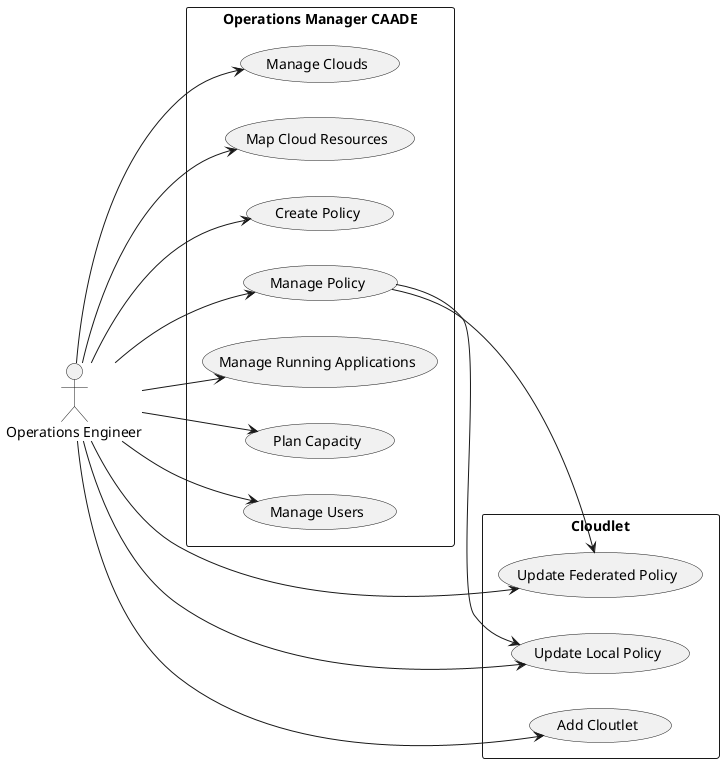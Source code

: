 @startuml
left to right direction

:Operations Engineer: as Ops

rectangle "Operations Manager CAADE" {
Ops --> (Create Policy)
Ops --> (Manage Policy)
Ops --> (Manage Running Applications)
Ops --> (Plan Capacity)
Ops --> (Manage Users)
Ops --> (Manage Clouds)
Ops --> (Map Cloud Resources)
}

rectangle "Cloudlet" {
Ops --> (Add Cloutlet)
Ops --> (Update Local Policy)
Ops --> (Update Federated Policy)
(Manage Policy) --> (Update Local Policy)
(Manage Policy) --> (Update Federated Policy)

}
@enduml
